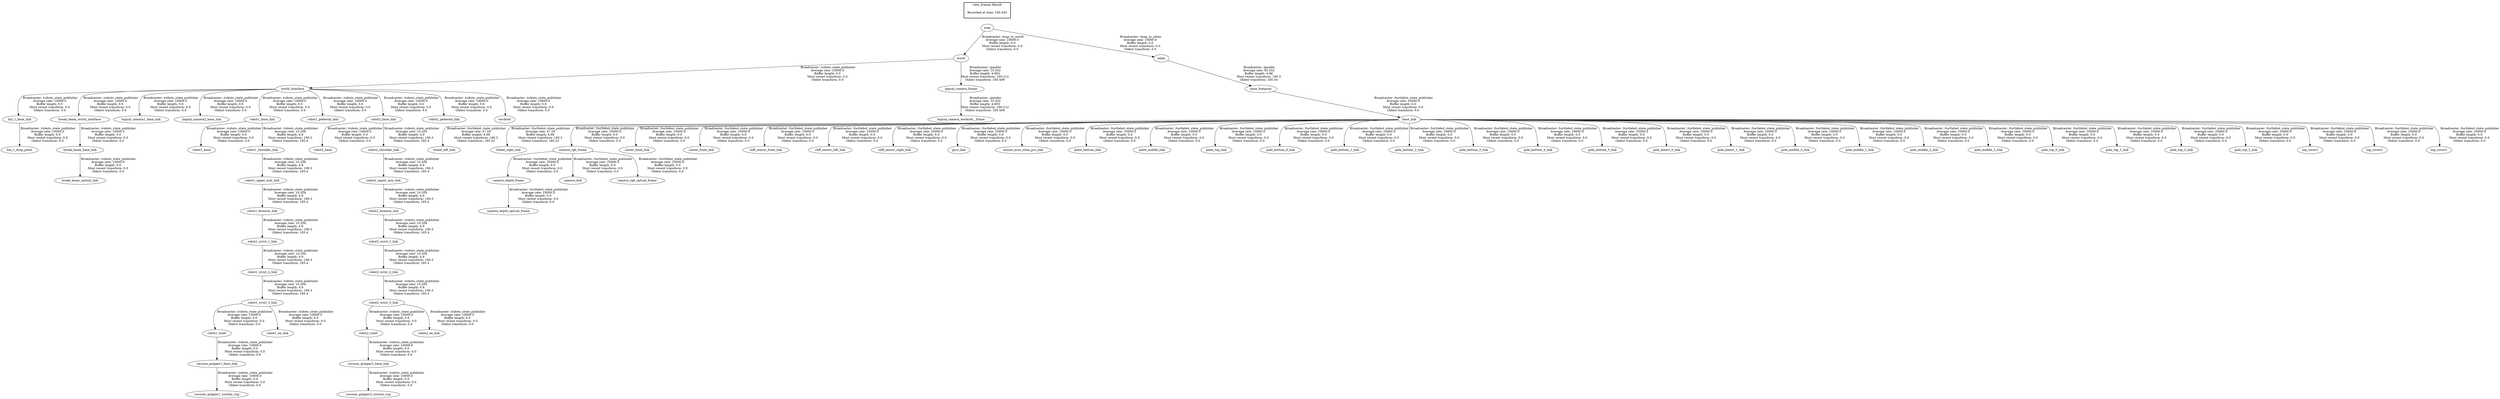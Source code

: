 digraph G {
"base_link" -> "wheel_left_link"[label=" Broadcaster: /turtlebot_state_publisher\nAverage rate: 47.59\nBuffer length: 4.98\nMost recent transform: 190.3\nOldest transform: 185.32\n"];
"base_footprint" -> "base_link"[label=" Broadcaster: /turtlebot_state_publisher\nAverage rate: 10000.0\nBuffer length: 0.0\nMost recent transform: 0.0\nOldest transform: 0.0\n"];
"base_link" -> "wheel_right_link"[label=" Broadcaster: /turtlebot_state_publisher\nAverage rate: 47.59\nBuffer length: 4.98\nMost recent transform: 190.3\nOldest transform: 185.32\n"];
"world_interface" -> "bin_1_base_link"[label=" Broadcaster: /robots_state_publisher\nAverage rate: 10000.0\nBuffer length: 0.0\nMost recent transform: 0.0\nOldest transform: 0.0\n"];
"world" -> "world_interface"[label=" Broadcaster: /robots_state_publisher\nAverage rate: 10000.0\nBuffer length: 0.0\nMost recent transform: 0.0\nOldest transform: 0.0\n"];
"bin_1_base_link" -> "bin_1_drop_point"[label=" Broadcaster: /robots_state_publisher\nAverage rate: 10000.0\nBuffer length: 0.0\nMost recent transform: 0.0\nOldest transform: 0.0\n"];
"world_interface" -> "break_beam_world_interface"[label=" Broadcaster: /robots_state_publisher\nAverage rate: 10000.0\nBuffer length: 0.0\nMost recent transform: 0.0\nOldest transform: 0.0\n"];
"break_beam_base_link" -> "break_beam_optical_link"[label=" Broadcaster: /robots_state_publisher\nAverage rate: 10000.0\nBuffer length: 0.0\nMost recent transform: 0.0\nOldest transform: 0.0\n"];
"break_beam_world_interface" -> "break_beam_base_link"[label=" Broadcaster: /robots_state_publisher\nAverage rate: 10000.0\nBuffer length: 0.0\nMost recent transform: 0.0\nOldest transform: 0.0\n"];
"robot1_tool0" -> "vacuum_gripper1_base_link"[label=" Broadcaster: /robots_state_publisher\nAverage rate: 10000.0\nBuffer length: 0.0\nMost recent transform: 0.0\nOldest transform: 0.0\n"];
"robot1_wrist_3_link" -> "robot1_tool0"[label=" Broadcaster: /robots_state_publisher\nAverage rate: 10000.0\nBuffer length: 0.0\nMost recent transform: 0.0\nOldest transform: 0.0\n"];
"robot2_tool0" -> "vacuum_gripper2_base_link"[label=" Broadcaster: /robots_state_publisher\nAverage rate: 10000.0\nBuffer length: 0.0\nMost recent transform: 0.0\nOldest transform: 0.0\n"];
"robot2_wrist_3_link" -> "robot2_tool0"[label=" Broadcaster: /robots_state_publisher\nAverage rate: 10000.0\nBuffer length: 0.0\nMost recent transform: 0.0\nOldest transform: 0.0\n"];
"world_interface" -> "logical_camera1_base_link"[label=" Broadcaster: /robots_state_publisher\nAverage rate: 10000.0\nBuffer length: 0.0\nMost recent transform: 0.0\nOldest transform: 0.0\n"];
"world_interface" -> "logical_camera2_base_link"[label=" Broadcaster: /robots_state_publisher\nAverage rate: 10000.0\nBuffer length: 0.0\nMost recent transform: 0.0\nOldest transform: 0.0\n"];
"robot1_base_link" -> "robot1_base"[label=" Broadcaster: /robots_state_publisher\nAverage rate: 10000.0\nBuffer length: 0.0\nMost recent transform: 0.0\nOldest transform: 0.0\n"];
"world_interface" -> "robot1_base_link"[label=" Broadcaster: /robots_state_publisher\nAverage rate: 10000.0\nBuffer length: 0.0\nMost recent transform: 0.0\nOldest transform: 0.0\n"];
"robot1_wrist_3_link" -> "robot1_ee_link"[label=" Broadcaster: /robots_state_publisher\nAverage rate: 10000.0\nBuffer length: 0.0\nMost recent transform: 0.0\nOldest transform: 0.0\n"];
"robot1_wrist_2_link" -> "robot1_wrist_3_link"[label=" Broadcaster: /robots_state_publisher\nAverage rate: 10.204\nBuffer length: 4.9\nMost recent transform: 190.3\nOldest transform: 185.4\n"];
"world_interface" -> "robot1_pedestal_link"[label=" Broadcaster: /robots_state_publisher\nAverage rate: 10000.0\nBuffer length: 0.0\nMost recent transform: 0.0\nOldest transform: 0.0\n"];
"robot2_base_link" -> "robot2_base"[label=" Broadcaster: /robots_state_publisher\nAverage rate: 10000.0\nBuffer length: 0.0\nMost recent transform: 0.0\nOldest transform: 0.0\n"];
"world_interface" -> "robot2_base_link"[label=" Broadcaster: /robots_state_publisher\nAverage rate: 10000.0\nBuffer length: 0.0\nMost recent transform: 0.0\nOldest transform: 0.0\n"];
"robot2_wrist_3_link" -> "robot2_ee_link"[label=" Broadcaster: /robots_state_publisher\nAverage rate: 10000.0\nBuffer length: 0.0\nMost recent transform: 0.0\nOldest transform: 0.0\n"];
"robot2_wrist_2_link" -> "robot2_wrist_3_link"[label=" Broadcaster: /robots_state_publisher\nAverage rate: 10.204\nBuffer length: 4.9\nMost recent transform: 190.3\nOldest transform: 185.4\n"];
"world_interface" -> "robot2_pedestal_link"[label=" Broadcaster: /robots_state_publisher\nAverage rate: 10000.0\nBuffer length: 0.0\nMost recent transform: 0.0\nOldest transform: 0.0\n"];
"vacuum_gripper1_base_link" -> "vacuum_gripper1_suction_cup"[label=" Broadcaster: /robots_state_publisher\nAverage rate: 10000.0\nBuffer length: 0.0\nMost recent transform: 0.0\nOldest transform: 0.0\n"];
"vacuum_gripper2_base_link" -> "vacuum_gripper2_suction_cup"[label=" Broadcaster: /robots_state_publisher\nAverage rate: 10000.0\nBuffer length: 0.0\nMost recent transform: 0.0\nOldest transform: 0.0\n"];
"world_interface" -> "workcell"[label=" Broadcaster: /robots_state_publisher\nAverage rate: 10000.0\nBuffer length: 0.0\nMost recent transform: 0.0\nOldest transform: 0.0\n"];
"map" -> "world"[label=" Broadcaster: /map_to_world\nAverage rate: 10000.0\nBuffer length: 0.0\nMost recent transform: 0.0\nOldest transform: 0.0\n"];
"map" -> "odom"[label=" Broadcaster: /map_to_odom\nAverage rate: 10000.0\nBuffer length: 0.0\nMost recent transform: 0.0\nOldest transform: 0.0\n"];
"odom" -> "base_footprint"[label=" Broadcaster: /gazebo\nAverage rate: 50.202\nBuffer length: 4.96\nMost recent transform: 190.3\nOldest transform: 185.34\n"];
"camera_rgb_frame" -> "camera_depth_frame"[label=" Broadcaster: /turtlebot_state_publisher\nAverage rate: 10000.0\nBuffer length: 0.0\nMost recent transform: 0.0\nOldest transform: 0.0\n"];
"base_link" -> "camera_rgb_frame"[label=" Broadcaster: /turtlebot_state_publisher\nAverage rate: 10000.0\nBuffer length: 0.0\nMost recent transform: 0.0\nOldest transform: 0.0\n"];
"camera_depth_frame" -> "camera_depth_optical_frame"[label=" Broadcaster: /turtlebot_state_publisher\nAverage rate: 10000.0\nBuffer length: 0.0\nMost recent transform: 0.0\nOldest transform: 0.0\n"];
"camera_rgb_frame" -> "camera_link"[label=" Broadcaster: /turtlebot_state_publisher\nAverage rate: 10000.0\nBuffer length: 0.0\nMost recent transform: 0.0\nOldest transform: 0.0\n"];
"camera_rgb_frame" -> "camera_rgb_optical_frame"[label=" Broadcaster: /turtlebot_state_publisher\nAverage rate: 10000.0\nBuffer length: 0.0\nMost recent transform: 0.0\nOldest transform: 0.0\n"];
"base_link" -> "caster_back_link"[label=" Broadcaster: /turtlebot_state_publisher\nAverage rate: 10000.0\nBuffer length: 0.0\nMost recent transform: 0.0\nOldest transform: 0.0\n"];
"base_link" -> "caster_front_link"[label=" Broadcaster: /turtlebot_state_publisher\nAverage rate: 10000.0\nBuffer length: 0.0\nMost recent transform: 0.0\nOldest transform: 0.0\n"];
"base_link" -> "cliff_sensor_front_link"[label=" Broadcaster: /turtlebot_state_publisher\nAverage rate: 10000.0\nBuffer length: 0.0\nMost recent transform: 0.0\nOldest transform: 0.0\n"];
"base_link" -> "cliff_sensor_left_link"[label=" Broadcaster: /turtlebot_state_publisher\nAverage rate: 10000.0\nBuffer length: 0.0\nMost recent transform: 0.0\nOldest transform: 0.0\n"];
"base_link" -> "cliff_sensor_right_link"[label=" Broadcaster: /turtlebot_state_publisher\nAverage rate: 10000.0\nBuffer length: 0.0\nMost recent transform: 0.0\nOldest transform: 0.0\n"];
"base_link" -> "gyro_link"[label=" Broadcaster: /turtlebot_state_publisher\nAverage rate: 10000.0\nBuffer length: 0.0\nMost recent transform: 0.0\nOldest transform: 0.0\n"];
"base_link" -> "mount_asus_xtion_pro_link"[label=" Broadcaster: /turtlebot_state_publisher\nAverage rate: 10000.0\nBuffer length: 0.0\nMost recent transform: 0.0\nOldest transform: 0.0\n"];
"base_link" -> "plate_bottom_link"[label=" Broadcaster: /turtlebot_state_publisher\nAverage rate: 10000.0\nBuffer length: 0.0\nMost recent transform: 0.0\nOldest transform: 0.0\n"];
"base_link" -> "plate_middle_link"[label=" Broadcaster: /turtlebot_state_publisher\nAverage rate: 10000.0\nBuffer length: 0.0\nMost recent transform: 0.0\nOldest transform: 0.0\n"];
"base_link" -> "plate_top_link"[label=" Broadcaster: /turtlebot_state_publisher\nAverage rate: 10000.0\nBuffer length: 0.0\nMost recent transform: 0.0\nOldest transform: 0.0\n"];
"base_link" -> "pole_bottom_0_link"[label=" Broadcaster: /turtlebot_state_publisher\nAverage rate: 10000.0\nBuffer length: 0.0\nMost recent transform: 0.0\nOldest transform: 0.0\n"];
"base_link" -> "pole_bottom_1_link"[label=" Broadcaster: /turtlebot_state_publisher\nAverage rate: 10000.0\nBuffer length: 0.0\nMost recent transform: 0.0\nOldest transform: 0.0\n"];
"base_link" -> "pole_bottom_2_link"[label=" Broadcaster: /turtlebot_state_publisher\nAverage rate: 10000.0\nBuffer length: 0.0\nMost recent transform: 0.0\nOldest transform: 0.0\n"];
"base_link" -> "pole_bottom_3_link"[label=" Broadcaster: /turtlebot_state_publisher\nAverage rate: 10000.0\nBuffer length: 0.0\nMost recent transform: 0.0\nOldest transform: 0.0\n"];
"base_link" -> "pole_bottom_4_link"[label=" Broadcaster: /turtlebot_state_publisher\nAverage rate: 10000.0\nBuffer length: 0.0\nMost recent transform: 0.0\nOldest transform: 0.0\n"];
"base_link" -> "pole_bottom_5_link"[label=" Broadcaster: /turtlebot_state_publisher\nAverage rate: 10000.0\nBuffer length: 0.0\nMost recent transform: 0.0\nOldest transform: 0.0\n"];
"base_link" -> "pole_kinect_0_link"[label=" Broadcaster: /turtlebot_state_publisher\nAverage rate: 10000.0\nBuffer length: 0.0\nMost recent transform: 0.0\nOldest transform: 0.0\n"];
"base_link" -> "pole_kinect_1_link"[label=" Broadcaster: /turtlebot_state_publisher\nAverage rate: 10000.0\nBuffer length: 0.0\nMost recent transform: 0.0\nOldest transform: 0.0\n"];
"base_link" -> "pole_middle_0_link"[label=" Broadcaster: /turtlebot_state_publisher\nAverage rate: 10000.0\nBuffer length: 0.0\nMost recent transform: 0.0\nOldest transform: 0.0\n"];
"base_link" -> "pole_middle_1_link"[label=" Broadcaster: /turtlebot_state_publisher\nAverage rate: 10000.0\nBuffer length: 0.0\nMost recent transform: 0.0\nOldest transform: 0.0\n"];
"base_link" -> "pole_middle_2_link"[label=" Broadcaster: /turtlebot_state_publisher\nAverage rate: 10000.0\nBuffer length: 0.0\nMost recent transform: 0.0\nOldest transform: 0.0\n"];
"base_link" -> "pole_middle_3_link"[label=" Broadcaster: /turtlebot_state_publisher\nAverage rate: 10000.0\nBuffer length: 0.0\nMost recent transform: 0.0\nOldest transform: 0.0\n"];
"base_link" -> "pole_top_0_link"[label=" Broadcaster: /turtlebot_state_publisher\nAverage rate: 10000.0\nBuffer length: 0.0\nMost recent transform: 0.0\nOldest transform: 0.0\n"];
"base_link" -> "pole_top_1_link"[label=" Broadcaster: /turtlebot_state_publisher\nAverage rate: 10000.0\nBuffer length: 0.0\nMost recent transform: 0.0\nOldest transform: 0.0\n"];
"base_link" -> "pole_top_2_link"[label=" Broadcaster: /turtlebot_state_publisher\nAverage rate: 10000.0\nBuffer length: 0.0\nMost recent transform: 0.0\nOldest transform: 0.0\n"];
"base_link" -> "pole_top_3_link"[label=" Broadcaster: /turtlebot_state_publisher\nAverage rate: 10000.0\nBuffer length: 0.0\nMost recent transform: 0.0\nOldest transform: 0.0\n"];
"base_link" -> "top_cover1"[label=" Broadcaster: /turtlebot_state_publisher\nAverage rate: 10000.0\nBuffer length: 0.0\nMost recent transform: 0.0\nOldest transform: 0.0\n"];
"base_link" -> "top_cover2"[label=" Broadcaster: /turtlebot_state_publisher\nAverage rate: 10000.0\nBuffer length: 0.0\nMost recent transform: 0.0\nOldest transform: 0.0\n"];
"base_link" -> "top_cover3"[label=" Broadcaster: /turtlebot_state_publisher\nAverage rate: 10000.0\nBuffer length: 0.0\nMost recent transform: 0.0\nOldest transform: 0.0\n"];
"robot1_upper_arm_link" -> "robot1_forearm_link"[label=" Broadcaster: /robots_state_publisher\nAverage rate: 10.204\nBuffer length: 4.9\nMost recent transform: 190.3\nOldest transform: 185.4\n"];
"robot1_shoulder_link" -> "robot1_upper_arm_link"[label=" Broadcaster: /robots_state_publisher\nAverage rate: 10.204\nBuffer length: 4.9\nMost recent transform: 190.3\nOldest transform: 185.4\n"];
"robot1_base_link" -> "robot1_shoulder_link"[label=" Broadcaster: /robots_state_publisher\nAverage rate: 10.204\nBuffer length: 4.9\nMost recent transform: 190.3\nOldest transform: 185.4\n"];
"robot1_forearm_link" -> "robot1_wrist_1_link"[label=" Broadcaster: /robots_state_publisher\nAverage rate: 10.204\nBuffer length: 4.9\nMost recent transform: 190.3\nOldest transform: 185.4\n"];
"robot1_wrist_1_link" -> "robot1_wrist_2_link"[label=" Broadcaster: /robots_state_publisher\nAverage rate: 10.204\nBuffer length: 4.9\nMost recent transform: 190.3\nOldest transform: 185.4\n"];
"robot2_upper_arm_link" -> "robot2_forearm_link"[label=" Broadcaster: /robots_state_publisher\nAverage rate: 10.204\nBuffer length: 4.9\nMost recent transform: 190.3\nOldest transform: 185.4\n"];
"robot2_shoulder_link" -> "robot2_upper_arm_link"[label=" Broadcaster: /robots_state_publisher\nAverage rate: 10.204\nBuffer length: 4.9\nMost recent transform: 190.3\nOldest transform: 185.4\n"];
"robot2_base_link" -> "robot2_shoulder_link"[label=" Broadcaster: /robots_state_publisher\nAverage rate: 10.204\nBuffer length: 4.9\nMost recent transform: 190.3\nOldest transform: 185.4\n"];
"robot2_forearm_link" -> "robot2_wrist_1_link"[label=" Broadcaster: /robots_state_publisher\nAverage rate: 10.204\nBuffer length: 4.9\nMost recent transform: 190.3\nOldest transform: 185.4\n"];
"robot2_wrist_1_link" -> "robot2_wrist_2_link"[label=" Broadcaster: /robots_state_publisher\nAverage rate: 10.204\nBuffer length: 4.9\nMost recent transform: 190.3\nOldest transform: 185.4\n"];
"world" -> "logical_camera_frame"[label=" Broadcaster: /gazebo\nAverage rate: 10.202\nBuffer length: 4.803\nMost recent transform: 190.212\nOldest transform: 185.409\n"];
"logical_camera_frame" -> "logical_camera_workcell__frame"[label=" Broadcaster: /gazebo\nAverage rate: 10.202\nBuffer length: 4.803\nMost recent transform: 190.212\nOldest transform: 185.409\n"];
edge [style=invis];
 subgraph cluster_legend { style=bold; color=black; label ="view_frames Result";
"Recorded at time: 190.445"[ shape=plaintext ] ;
}->"map";
}